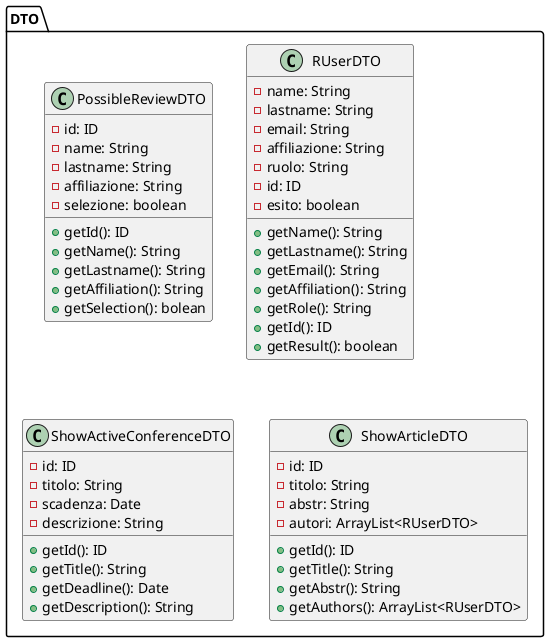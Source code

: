 @startuml
package DTO{

    class PossibleReviewDTO {
        - id: ID 
        - name: String
        - lastname: String
        - affiliazione: String
        - selezione: boolean
        + getId(): ID
        + getName(): String
        + getLastname(): String
        + getAffiliation(): String
        + getSelection(): bolean
    }

    class RUserDTO {
        - name: String
        - lastname: String
        - email: String
        - affiliazione: String
        - ruolo: String
        - id: ID
        - esito: boolean
        + getName(): String
        + getLastname(): String
        + getEmail(): String
        + getAffiliation(): String
        + getRole(): String
        + getId(): ID
        + getResult(): boolean
    }

    class ShowActiveConferenceDTO {
        - id: ID 
        - titolo: String
        - scadenza: Date
        - descrizione: String
        + getId(): ID
        + getTitle(): String
        + getDeadline(): Date
        + getDescription(): String
    }

    class ShowArticleDTO {
        - id: ID 
        - titolo: String
        - abstr: String
        - autori: ArrayList<RUserDTO>
        + getId(): ID
        + getTitle(): String
        + getAbstr(): String
        +getAuthors(): ArrayList<RUserDTO>
    }

}
@enduml